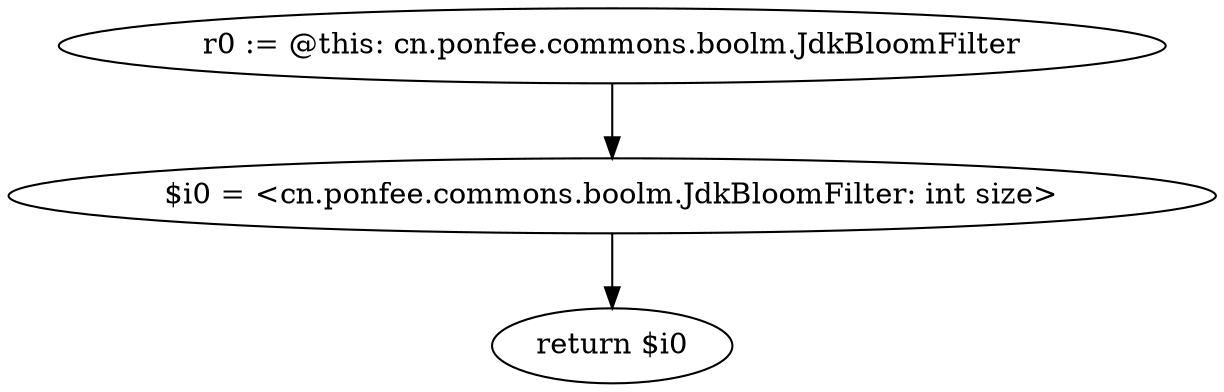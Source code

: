 digraph "unitGraph" {
    "r0 := @this: cn.ponfee.commons.boolm.JdkBloomFilter"
    "$i0 = <cn.ponfee.commons.boolm.JdkBloomFilter: int size>"
    "return $i0"
    "r0 := @this: cn.ponfee.commons.boolm.JdkBloomFilter"->"$i0 = <cn.ponfee.commons.boolm.JdkBloomFilter: int size>";
    "$i0 = <cn.ponfee.commons.boolm.JdkBloomFilter: int size>"->"return $i0";
}
